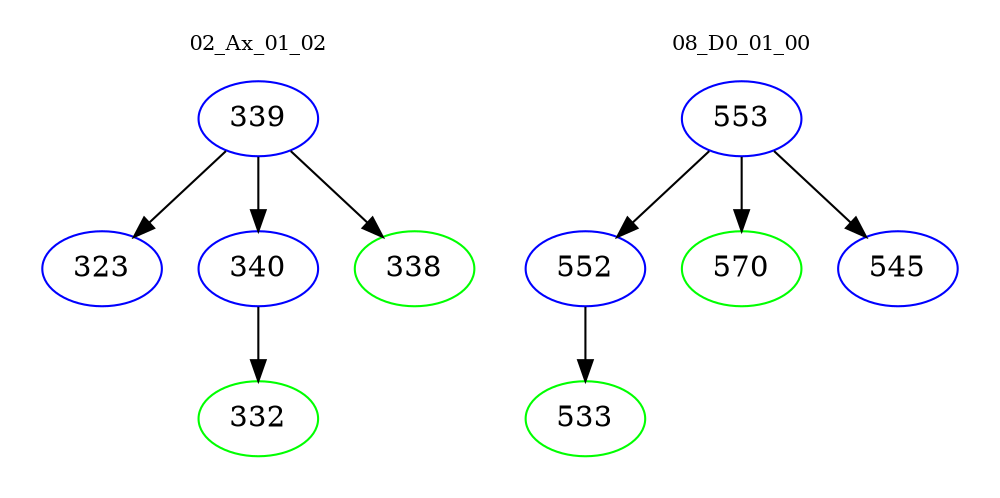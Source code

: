 digraph{
subgraph cluster_0 {
color = white
label = "02_Ax_01_02";
fontsize=10;
T0_339 [label="339", color="blue"]
T0_339 -> T0_323 [color="black"]
T0_323 [label="323", color="blue"]
T0_339 -> T0_340 [color="black"]
T0_340 [label="340", color="blue"]
T0_340 -> T0_332 [color="black"]
T0_332 [label="332", color="green"]
T0_339 -> T0_338 [color="black"]
T0_338 [label="338", color="green"]
}
subgraph cluster_1 {
color = white
label = "08_D0_01_00";
fontsize=10;
T1_553 [label="553", color="blue"]
T1_553 -> T1_552 [color="black"]
T1_552 [label="552", color="blue"]
T1_552 -> T1_533 [color="black"]
T1_533 [label="533", color="green"]
T1_553 -> T1_570 [color="black"]
T1_570 [label="570", color="green"]
T1_553 -> T1_545 [color="black"]
T1_545 [label="545", color="blue"]
}
}

